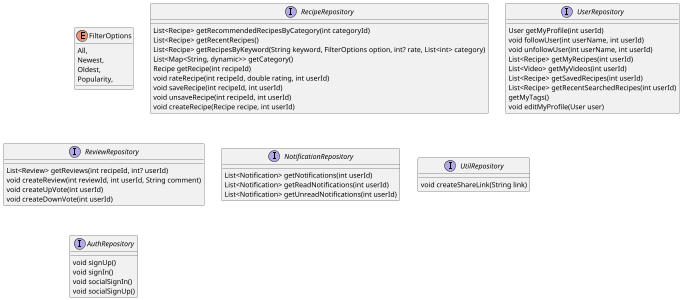 @startuml
'https://plantuml.com/class-diagram

scale 0.5

enum FilterOptions {
    All,
    Newest,
    Oldest,
    Popularity,
}

interface RecipeRepository {
    List<Recipe> getRecommendedRecipesByCategory(int categoryId)
    List<Recipe> getRecentRecipes() /': 최근 생성된 레시피 중 일부를 가져오기 *'/
    List<Recipe> getRecipesByKeyword(String keyword, FilterOptions option, int? rate, List<int> category) /': 특정 검색어를 포함하는 레시피 가져오기(필터) *'/
    List<Map<String, dynamic>> getCategory() /': 카테고리 목록 가져오기 *'/
    Recipe getRecipe(int recipeId) /': 현재 레시피 정보 가져오기 *'/
    void rateRecipe(int recipeId, double rating, int userId) /': 현재 레시피 별점 매기기 *'/
    void saveRecipe(int recipeId, int userId) /': 현재 레시피 저장하기 *'/
    void unsaveRecipe(int recipeId, int userId) /': 현재 레시피 저장 취소하기 *'/
    void createRecipe(Recipe recipe, int userId) /': 레시피 작성하기 *'/
}
interface UserRepository {
    User getMyProfile(int userId) /': 로그인한 유저 정보 가져오기 *'/
    void followUser(int userName, int userId) /': 유저 팔로우 *'/
    void unfollowUser(int userName, int userId) /': 유저 언팔로우 *'/
    List<Recipe> getMyRecipes(int userId) /': 로그인한 유저가 작성한 레시피 가져오기 *'/
    List<Video> getMyVideos(int userId) /': 로그인한 유저가 업로드한 비디오 가져오기 *'/
    List<Recipe> getSavedRecipes(int userId) /': 저장한 레시피를 가져오는 기능 *'/
    List<Recipe> getRecentSearchedRecipes(int userId) /': 최근 본 레시피를 가져오기 *'/
    getMyTags()
    /' :
        1. 로그인한 유저가 태그된 컨텐츠 가져오기
        2. 로그인한 유저가 저장한 태그 가져오기
        3. 로그인한 유저가 작성한 해시태그가 포함된 컨텐츠 가져오기'/
    void editMyProfile(User user) /': 유저 정보 변경하기 *'/
}
interface ReviewRepository {
    List<Review> getReviews(int recipeId, int? userId) /': 현재 레시피의 리뷰 가져오기 *'/
    void createReview(int reviewId, int userId, String comment) /': 리뷰 작성하기 *'/
    void createUpVote(int userId) /': 리뷰 추천하기 *'/
    void createDownVote(int userId) /': 리뷰 비추천하기 *'/
}
interface NotificationRepository {
    List<Notification> getNotifications(int userId) /': 알림 목록 가져오기 *'/
    List<Notification> getReadNotifications(int userId) /': 읽은 알림 목록 가져오기 *'/
    List<Notification> getUnreadNotifications(int userId) /': 안읽은 알림 목록 가져오기 *'/
}
interface UtilRepository {
    void createShareLink(String link) /': 고유 공유 링크 생성(서버에게: 고유 링크를 link 값과 동일한 값으로 설정해주세요~)'/
}
interface AuthRepository {
    void signUp()
    void signIn()
    void socialSignIn()
    void socialSignUp()
}

/'
class Recipe implements RecipeRepository
class User implements UserRepository
class Review implements ReviewRepository
class Notification implements NotificationRepository
class Util implements UtilRepository
'/



@enduml